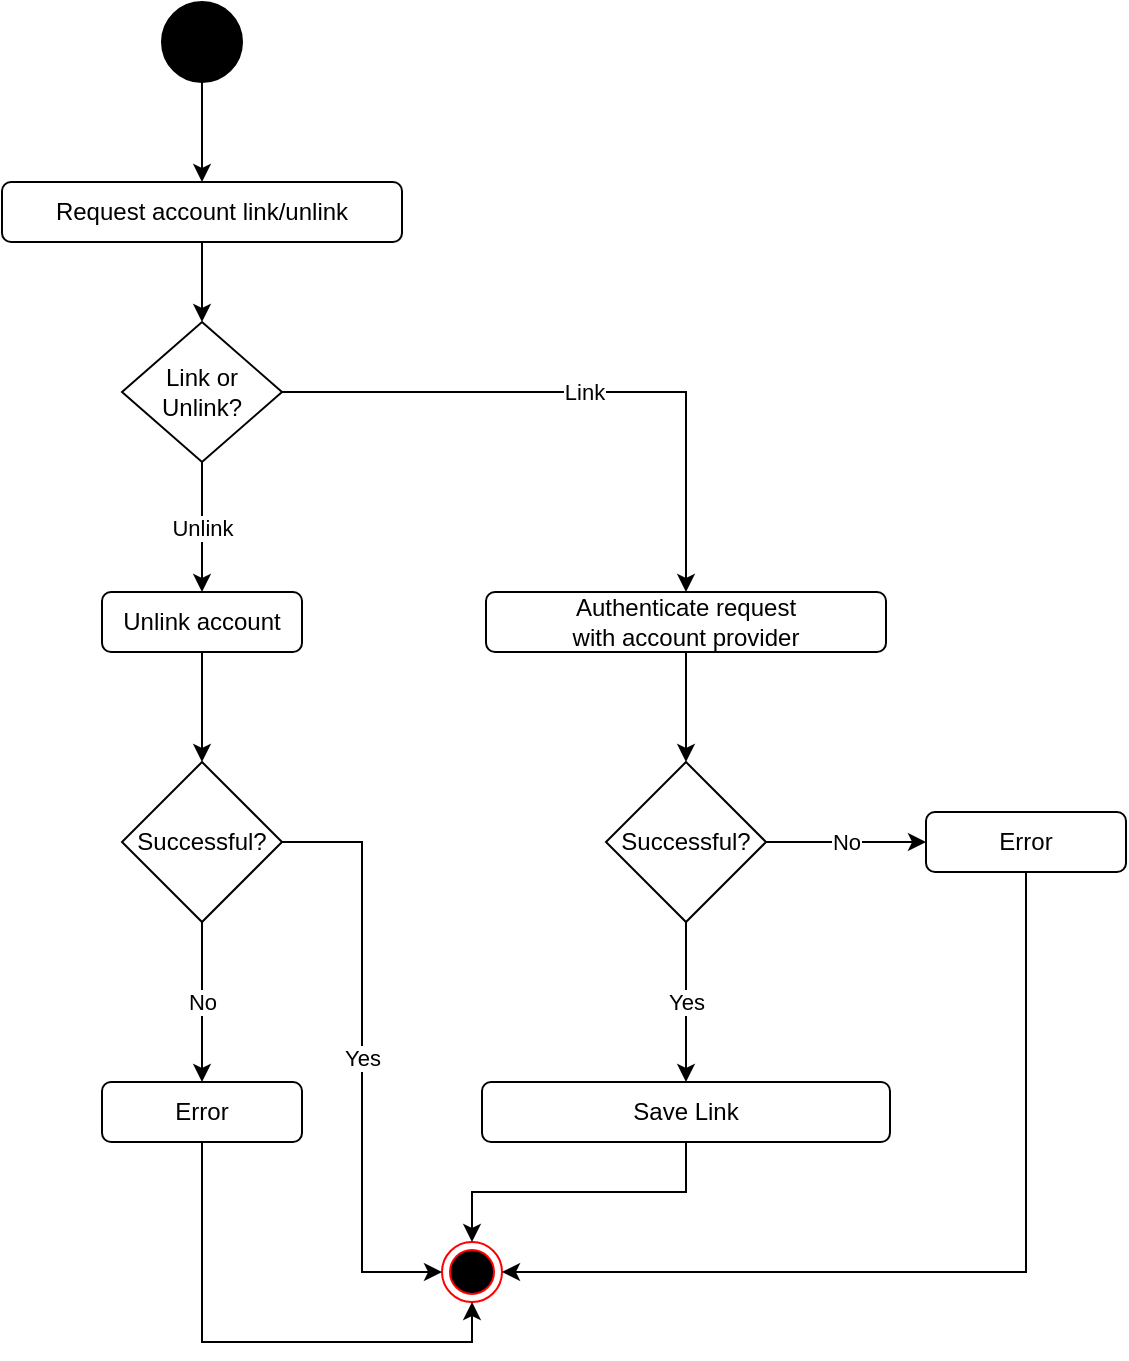 <mxfile version="13.10.0" type="github"><diagram id="h0yh4uh9Ou2qqzZrw4VW" name="Page-1"><mxGraphModel dx="1038" dy="548" grid="1" gridSize="10" guides="1" tooltips="1" connect="1" arrows="1" fold="1" page="1" pageScale="1" pageWidth="850" pageHeight="1100" math="0" shadow="0"><root><mxCell id="0"/><mxCell id="1" parent="0"/><mxCell id="fXs1r2CifXFu1rM4M8Fj-4" value="" style="edgeStyle=orthogonalEdgeStyle;rounded=0;orthogonalLoop=1;jettySize=auto;html=1;" parent="1" source="fXs1r2CifXFu1rM4M8Fj-1" target="fXs1r2CifXFu1rM4M8Fj-2" edge="1"><mxGeometry relative="1" as="geometry"/></mxCell><mxCell id="fXs1r2CifXFu1rM4M8Fj-1" value="" style="ellipse;whiteSpace=wrap;html=1;aspect=fixed;fillColor=#000000;" parent="1" vertex="1"><mxGeometry x="220" y="40" width="40" height="40" as="geometry"/></mxCell><mxCell id="fXs1r2CifXFu1rM4M8Fj-5" value="" style="edgeStyle=orthogonalEdgeStyle;rounded=0;orthogonalLoop=1;jettySize=auto;html=1;" parent="1" source="fXs1r2CifXFu1rM4M8Fj-2" target="fXs1r2CifXFu1rM4M8Fj-3" edge="1"><mxGeometry relative="1" as="geometry"/></mxCell><mxCell id="fXs1r2CifXFu1rM4M8Fj-2" value="Request account link/unlink" style="rounded=1;whiteSpace=wrap;html=1;fillColor=#FFFFFF;" parent="1" vertex="1"><mxGeometry x="140" y="130" width="200" height="30" as="geometry"/></mxCell><mxCell id="fXs1r2CifXFu1rM4M8Fj-21" value="Link" style="edgeStyle=orthogonalEdgeStyle;rounded=0;orthogonalLoop=1;jettySize=auto;html=1;entryX=0.5;entryY=0;entryDx=0;entryDy=0;" parent="1" source="fXs1r2CifXFu1rM4M8Fj-3" target="fXs1r2CifXFu1rM4M8Fj-17" edge="1"><mxGeometry relative="1" as="geometry"/></mxCell><mxCell id="3nmIYUlneOtOtB9sMjox-2" value="Unlink" style="edgeStyle=orthogonalEdgeStyle;rounded=0;orthogonalLoop=1;jettySize=auto;html=1;exitX=0.5;exitY=1;exitDx=0;exitDy=0;entryX=0.5;entryY=0;entryDx=0;entryDy=0;" edge="1" parent="1" source="fXs1r2CifXFu1rM4M8Fj-3" target="3nmIYUlneOtOtB9sMjox-1"><mxGeometry relative="1" as="geometry"/></mxCell><mxCell id="fXs1r2CifXFu1rM4M8Fj-3" value="Link or Unlink?" style="rhombus;whiteSpace=wrap;html=1;fillColor=#FFFFFF;" parent="1" vertex="1"><mxGeometry x="200" y="200" width="80" height="70" as="geometry"/></mxCell><mxCell id="fXs1r2CifXFu1rM4M8Fj-10" value="Yes" style="edgeStyle=orthogonalEdgeStyle;rounded=0;orthogonalLoop=1;jettySize=auto;html=1;exitX=0.5;exitY=1;exitDx=0;exitDy=0;" parent="1" source="i4_D4u_NBAQ-QaVN7W0C-9" target="fXs1r2CifXFu1rM4M8Fj-8" edge="1"><mxGeometry relative="1" as="geometry"><mxPoint x="482" y="670" as="sourcePoint"/></mxGeometry></mxCell><mxCell id="i4_D4u_NBAQ-QaVN7W0C-24" value="No" style="edgeStyle=orthogonalEdgeStyle;rounded=0;orthogonalLoop=1;jettySize=auto;html=1;entryX=0;entryY=0.5;entryDx=0;entryDy=0;endArrow=classic;endFill=1;" parent="1" source="i4_D4u_NBAQ-QaVN7W0C-9" target="fXs1r2CifXFu1rM4M8Fj-20" edge="1"><mxGeometry relative="1" as="geometry"><mxPoint x="532" y="620" as="sourcePoint"/></mxGeometry></mxCell><mxCell id="fXs1r2CifXFu1rM4M8Fj-8" value="Save Link" style="rounded=1;whiteSpace=wrap;html=1;fillColor=#FFFFFF;" parent="1" vertex="1"><mxGeometry x="380" y="580" width="204" height="30" as="geometry"/></mxCell><mxCell id="fXs1r2CifXFu1rM4M8Fj-15" value="" style="ellipse;html=1;shape=endState;fillColor=#000000;strokeColor=#ff0000;" parent="1" vertex="1"><mxGeometry x="360" y="660" width="30" height="30" as="geometry"/></mxCell><mxCell id="fXs1r2CifXFu1rM4M8Fj-18" value="" style="edgeStyle=orthogonalEdgeStyle;rounded=0;orthogonalLoop=1;jettySize=auto;html=1;entryX=0.5;entryY=0;entryDx=0;entryDy=0;exitX=0.5;exitY=1;exitDx=0;exitDy=0;" parent="1" source="fXs1r2CifXFu1rM4M8Fj-17" target="i4_D4u_NBAQ-QaVN7W0C-9" edge="1"><mxGeometry relative="1" as="geometry"><Array as="points"/></mxGeometry></mxCell><mxCell id="fXs1r2CifXFu1rM4M8Fj-17" value="Authenticate request &lt;br&gt;with account provider" style="rounded=1;whiteSpace=wrap;html=1;fillColor=#FFFFFF;" parent="1" vertex="1"><mxGeometry x="382" y="335" width="200" height="30" as="geometry"/></mxCell><mxCell id="172J_nD0b8XnX22oL_3--1" style="edgeStyle=orthogonalEdgeStyle;rounded=0;orthogonalLoop=1;jettySize=auto;html=1;exitX=0.5;exitY=1;exitDx=0;exitDy=0;entryX=1;entryY=0.5;entryDx=0;entryDy=0;" parent="1" source="fXs1r2CifXFu1rM4M8Fj-20" target="fXs1r2CifXFu1rM4M8Fj-15" edge="1"><mxGeometry relative="1" as="geometry"><Array as="points"><mxPoint x="652" y="675"/></Array></mxGeometry></mxCell><mxCell id="fXs1r2CifXFu1rM4M8Fj-20" value="Error" style="rounded=1;whiteSpace=wrap;html=1;fillColor=#FFFFFF;" parent="1" vertex="1"><mxGeometry x="602" y="445" width="100" height="30" as="geometry"/></mxCell><mxCell id="i4_D4u_NBAQ-QaVN7W0C-3" style="edgeStyle=orthogonalEdgeStyle;rounded=0;orthogonalLoop=1;jettySize=auto;html=1;entryX=0.5;entryY=0;entryDx=0;entryDy=0;exitX=0.5;exitY=1;exitDx=0;exitDy=0;" parent="1" source="fXs1r2CifXFu1rM4M8Fj-8" target="fXs1r2CifXFu1rM4M8Fj-15" edge="1"><mxGeometry relative="1" as="geometry"><mxPoint x="482" y="880" as="targetPoint"/><mxPoint x="482" y="860" as="sourcePoint"/></mxGeometry></mxCell><mxCell id="i4_D4u_NBAQ-QaVN7W0C-9" value="Successful?" style="rhombus;whiteSpace=wrap;html=1;fillColor=#FFFFFF;" parent="1" vertex="1"><mxGeometry x="442" y="420" width="80" height="80" as="geometry"/></mxCell><mxCell id="3nmIYUlneOtOtB9sMjox-5" style="edgeStyle=orthogonalEdgeStyle;rounded=0;orthogonalLoop=1;jettySize=auto;html=1;entryX=0.5;entryY=0;entryDx=0;entryDy=0;" edge="1" parent="1" source="3nmIYUlneOtOtB9sMjox-1" target="3nmIYUlneOtOtB9sMjox-3"><mxGeometry relative="1" as="geometry"/></mxCell><mxCell id="3nmIYUlneOtOtB9sMjox-1" value="Unlink account" style="rounded=1;whiteSpace=wrap;html=1;fillColor=#FFFFFF;" vertex="1" parent="1"><mxGeometry x="190" y="335" width="100" height="30" as="geometry"/></mxCell><mxCell id="3nmIYUlneOtOtB9sMjox-6" value="No" style="edgeStyle=orthogonalEdgeStyle;rounded=0;orthogonalLoop=1;jettySize=auto;html=1;entryX=0.5;entryY=0;entryDx=0;entryDy=0;" edge="1" parent="1" source="3nmIYUlneOtOtB9sMjox-3" target="3nmIYUlneOtOtB9sMjox-4"><mxGeometry relative="1" as="geometry"/></mxCell><mxCell id="3nmIYUlneOtOtB9sMjox-11" value="Yes" style="edgeStyle=orthogonalEdgeStyle;rounded=0;orthogonalLoop=1;jettySize=auto;html=1;entryX=0;entryY=0.5;entryDx=0;entryDy=0;" edge="1" parent="1" source="3nmIYUlneOtOtB9sMjox-3" target="fXs1r2CifXFu1rM4M8Fj-15"><mxGeometry relative="1" as="geometry"><mxPoint x="352" y="675" as="targetPoint"/></mxGeometry></mxCell><mxCell id="3nmIYUlneOtOtB9sMjox-3" value="Successful?" style="rhombus;whiteSpace=wrap;html=1;fillColor=#FFFFFF;" vertex="1" parent="1"><mxGeometry x="200" y="420" width="80" height="80" as="geometry"/></mxCell><mxCell id="3nmIYUlneOtOtB9sMjox-10" style="edgeStyle=orthogonalEdgeStyle;rounded=0;orthogonalLoop=1;jettySize=auto;html=1;entryX=0.5;entryY=1;entryDx=0;entryDy=0;exitX=0.5;exitY=1;exitDx=0;exitDy=0;" edge="1" parent="1" source="3nmIYUlneOtOtB9sMjox-4" target="fXs1r2CifXFu1rM4M8Fj-15"><mxGeometry relative="1" as="geometry"><mxPoint x="220" y="700" as="targetPoint"/></mxGeometry></mxCell><mxCell id="3nmIYUlneOtOtB9sMjox-4" value="Error" style="rounded=1;whiteSpace=wrap;html=1;fillColor=#FFFFFF;" vertex="1" parent="1"><mxGeometry x="190" y="580" width="100" height="30" as="geometry"/></mxCell></root></mxGraphModel></diagram></mxfile>